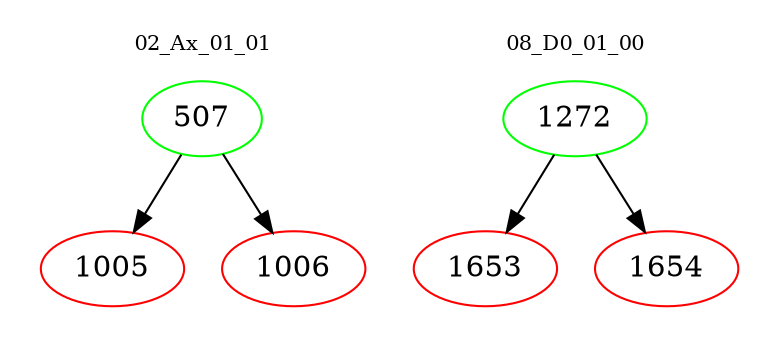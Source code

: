 digraph{
subgraph cluster_0 {
color = white
label = "02_Ax_01_01";
fontsize=10;
T0_507 [label="507", color="green"]
T0_507 -> T0_1005 [color="black"]
T0_1005 [label="1005", color="red"]
T0_507 -> T0_1006 [color="black"]
T0_1006 [label="1006", color="red"]
}
subgraph cluster_1 {
color = white
label = "08_D0_01_00";
fontsize=10;
T1_1272 [label="1272", color="green"]
T1_1272 -> T1_1653 [color="black"]
T1_1653 [label="1653", color="red"]
T1_1272 -> T1_1654 [color="black"]
T1_1654 [label="1654", color="red"]
}
}
